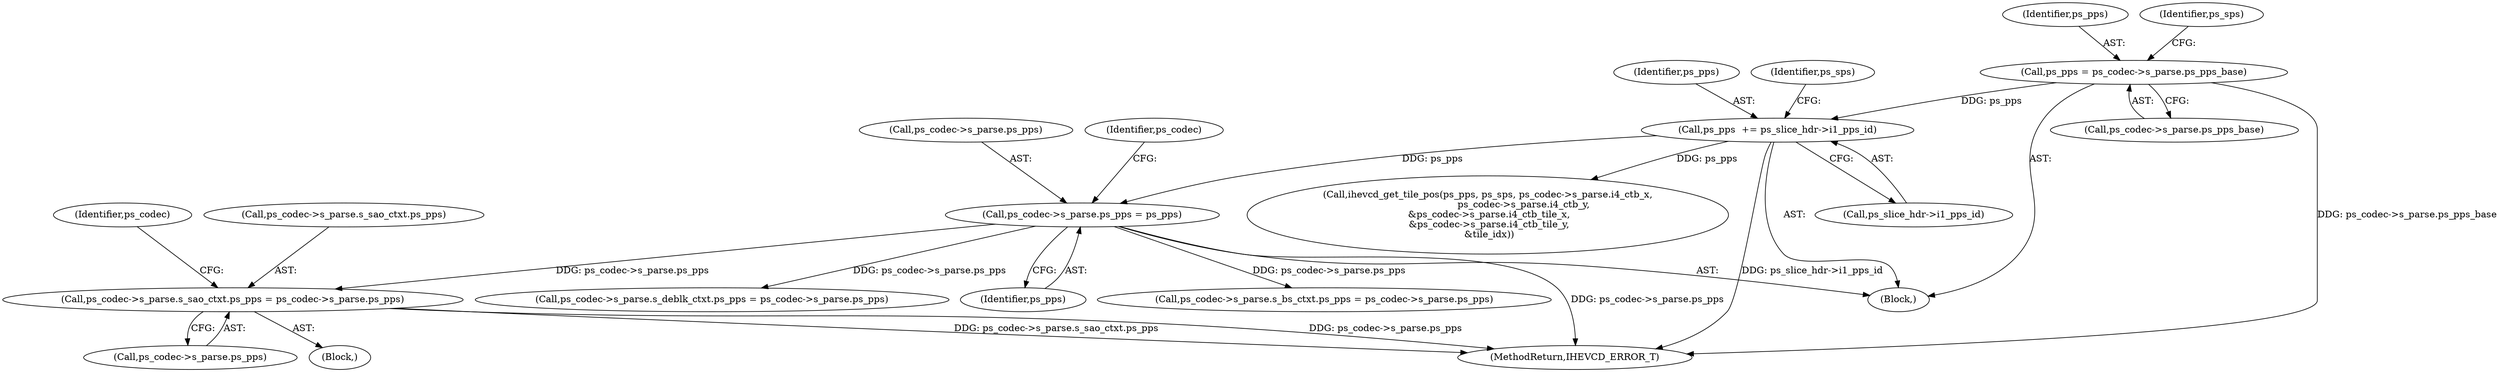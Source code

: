 digraph "0_Android_2b9fb0c2074d370a254b35e2489de2d94943578d@pointer" {
"1004775" [label="(Call,ps_codec->s_parse.s_sao_ctxt.ps_pps = ps_codec->s_parse.ps_pps)"];
"1000338" [label="(Call,ps_codec->s_parse.ps_pps = ps_pps)"];
"1000246" [label="(Call,ps_pps  += ps_slice_hdr->i1_pps_id)"];
"1000221" [label="(Call,ps_pps = ps_codec->s_parse.ps_pps_base)"];
"1000246" [label="(Call,ps_pps  += ps_slice_hdr->i1_pps_id)"];
"1003589" [label="(Call,ps_codec->s_parse.s_bs_ctxt.ps_pps = ps_codec->s_parse.ps_pps)"];
"1000344" [label="(Identifier,ps_pps)"];
"1004783" [label="(Call,ps_codec->s_parse.ps_pps)"];
"1004553" [label="(Block,)"];
"1000348" [label="(Identifier,ps_codec)"];
"1000359" [label="(Call,ihevcd_get_tile_pos(ps_pps, ps_sps, ps_codec->s_parse.i4_ctb_x,\n                        ps_codec->s_parse.i4_ctb_y,\n &ps_codec->s_parse.i4_ctb_tile_x,\n &ps_codec->s_parse.i4_ctb_tile_y,\n &tile_idx))"];
"1000223" [label="(Call,ps_codec->s_parse.ps_pps_base)"];
"1000222" [label="(Identifier,ps_pps)"];
"1000229" [label="(Identifier,ps_sps)"];
"1004775" [label="(Call,ps_codec->s_parse.s_sao_ctxt.ps_pps = ps_codec->s_parse.ps_pps)"];
"1000252" [label="(Identifier,ps_sps)"];
"1000221" [label="(Call,ps_pps = ps_codec->s_parse.ps_pps_base)"];
"1000339" [label="(Call,ps_codec->s_parse.ps_pps)"];
"1004776" [label="(Call,ps_codec->s_parse.s_sao_ctxt.ps_pps)"];
"1004714" [label="(Call,ps_codec->s_parse.s_deblk_ctxt.ps_pps = ps_codec->s_parse.ps_pps)"];
"1004792" [label="(Identifier,ps_codec)"];
"1000187" [label="(Block,)"];
"1004845" [label="(MethodReturn,IHEVCD_ERROR_T)"];
"1000248" [label="(Call,ps_slice_hdr->i1_pps_id)"];
"1000247" [label="(Identifier,ps_pps)"];
"1000338" [label="(Call,ps_codec->s_parse.ps_pps = ps_pps)"];
"1004775" -> "1004553"  [label="AST: "];
"1004775" -> "1004783"  [label="CFG: "];
"1004776" -> "1004775"  [label="AST: "];
"1004783" -> "1004775"  [label="AST: "];
"1004792" -> "1004775"  [label="CFG: "];
"1004775" -> "1004845"  [label="DDG: ps_codec->s_parse.s_sao_ctxt.ps_pps"];
"1004775" -> "1004845"  [label="DDG: ps_codec->s_parse.ps_pps"];
"1000338" -> "1004775"  [label="DDG: ps_codec->s_parse.ps_pps"];
"1000338" -> "1000187"  [label="AST: "];
"1000338" -> "1000344"  [label="CFG: "];
"1000339" -> "1000338"  [label="AST: "];
"1000344" -> "1000338"  [label="AST: "];
"1000348" -> "1000338"  [label="CFG: "];
"1000338" -> "1004845"  [label="DDG: ps_codec->s_parse.ps_pps"];
"1000246" -> "1000338"  [label="DDG: ps_pps"];
"1000338" -> "1003589"  [label="DDG: ps_codec->s_parse.ps_pps"];
"1000338" -> "1004714"  [label="DDG: ps_codec->s_parse.ps_pps"];
"1000246" -> "1000187"  [label="AST: "];
"1000246" -> "1000248"  [label="CFG: "];
"1000247" -> "1000246"  [label="AST: "];
"1000248" -> "1000246"  [label="AST: "];
"1000252" -> "1000246"  [label="CFG: "];
"1000246" -> "1004845"  [label="DDG: ps_slice_hdr->i1_pps_id"];
"1000221" -> "1000246"  [label="DDG: ps_pps"];
"1000246" -> "1000359"  [label="DDG: ps_pps"];
"1000221" -> "1000187"  [label="AST: "];
"1000221" -> "1000223"  [label="CFG: "];
"1000222" -> "1000221"  [label="AST: "];
"1000223" -> "1000221"  [label="AST: "];
"1000229" -> "1000221"  [label="CFG: "];
"1000221" -> "1004845"  [label="DDG: ps_codec->s_parse.ps_pps_base"];
}
